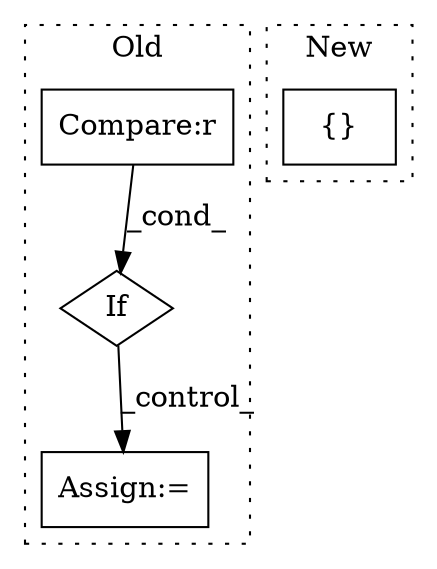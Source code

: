 digraph G {
subgraph cluster0 {
1 [label="If" a="96" s="4904,4925" l="3,18" shape="diamond"];
3 [label="Assign:=" a="68" s="5022" l="3" shape="box"];
4 [label="Compare:r" a="40" s="4907" l="18" shape="box"];
label = "Old";
style="dotted";
}
subgraph cluster1 {
2 [label="{}" a="59" s="5394,5469" l="1,0" shape="box"];
label = "New";
style="dotted";
}
1 -> 3 [label="_control_"];
4 -> 1 [label="_cond_"];
}